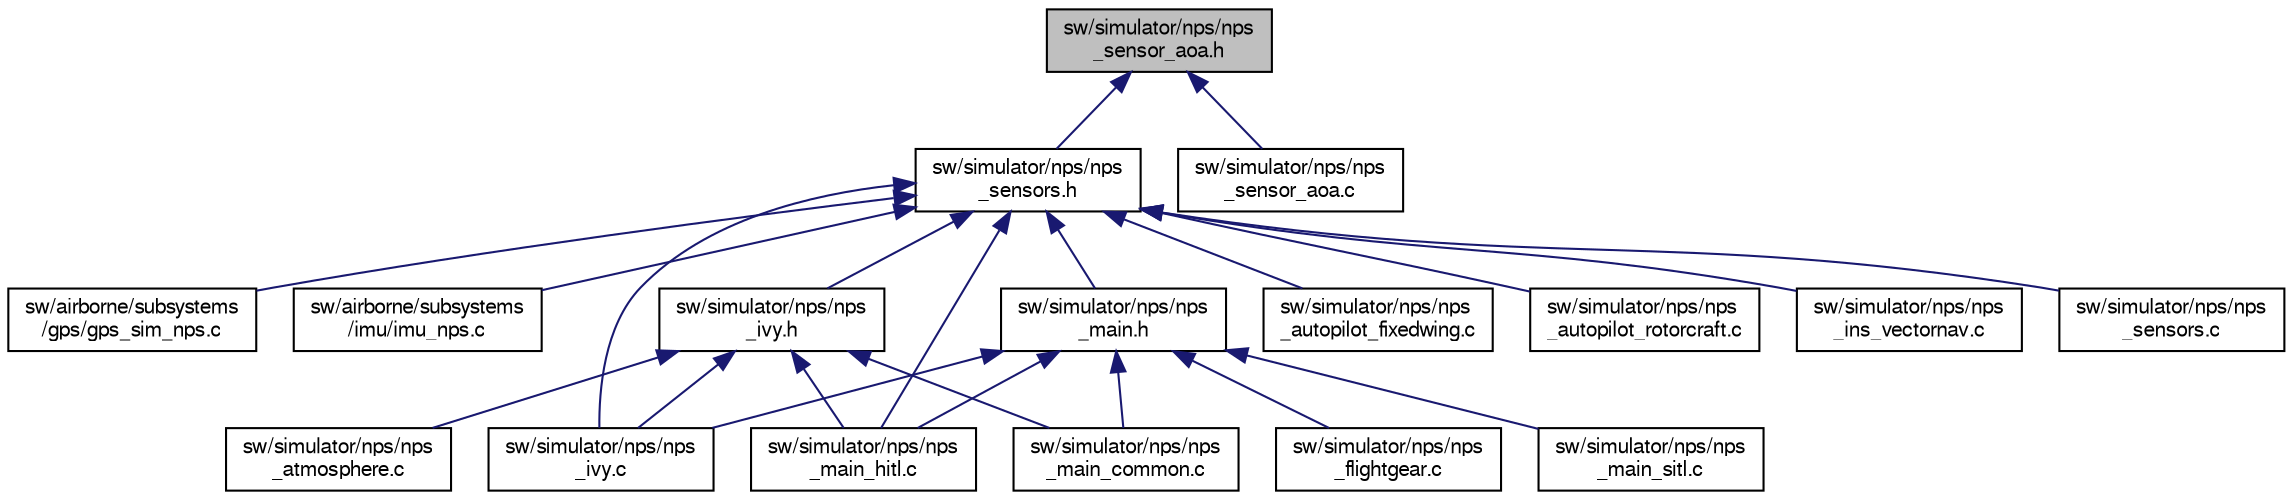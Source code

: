 digraph "sw/simulator/nps/nps_sensor_aoa.h"
{
  edge [fontname="FreeSans",fontsize="10",labelfontname="FreeSans",labelfontsize="10"];
  node [fontname="FreeSans",fontsize="10",shape=record];
  Node1 [label="sw/simulator/nps/nps\l_sensor_aoa.h",height=0.2,width=0.4,color="black", fillcolor="grey75", style="filled", fontcolor="black"];
  Node1 -> Node2 [dir="back",color="midnightblue",fontsize="10",style="solid",fontname="FreeSans"];
  Node2 [label="sw/simulator/nps/nps\l_sensors.h",height=0.2,width=0.4,color="black", fillcolor="white", style="filled",URL="$nps__sensors_8h.html"];
  Node2 -> Node3 [dir="back",color="midnightblue",fontsize="10",style="solid",fontname="FreeSans"];
  Node3 [label="sw/airborne/subsystems\l/gps/gps_sim_nps.c",height=0.2,width=0.4,color="black", fillcolor="white", style="filled",URL="$gps__sim__nps_8c.html"];
  Node2 -> Node4 [dir="back",color="midnightblue",fontsize="10",style="solid",fontname="FreeSans"];
  Node4 [label="sw/airborne/subsystems\l/imu/imu_nps.c",height=0.2,width=0.4,color="black", fillcolor="white", style="filled",URL="$imu__nps_8c.html"];
  Node2 -> Node5 [dir="back",color="midnightblue",fontsize="10",style="solid",fontname="FreeSans"];
  Node5 [label="sw/simulator/nps/nps\l_ivy.h",height=0.2,width=0.4,color="black", fillcolor="white", style="filled",URL="$nps__ivy_8h.html"];
  Node5 -> Node6 [dir="back",color="midnightblue",fontsize="10",style="solid",fontname="FreeSans"];
  Node6 [label="sw/simulator/nps/nps\l_atmosphere.c",height=0.2,width=0.4,color="black", fillcolor="white", style="filled",URL="$nps__atmosphere_8c.html",tooltip="Atmosphere model (pressure, wind) for NPS. "];
  Node5 -> Node7 [dir="back",color="midnightblue",fontsize="10",style="solid",fontname="FreeSans"];
  Node7 [label="sw/simulator/nps/nps\l_ivy.c",height=0.2,width=0.4,color="black", fillcolor="white", style="filled",URL="$nps__ivy_8c.html"];
  Node5 -> Node8 [dir="back",color="midnightblue",fontsize="10",style="solid",fontname="FreeSans"];
  Node8 [label="sw/simulator/nps/nps\l_main_common.c",height=0.2,width=0.4,color="black", fillcolor="white", style="filled",URL="$nps__main__common_8c.html"];
  Node5 -> Node9 [dir="back",color="midnightblue",fontsize="10",style="solid",fontname="FreeSans"];
  Node9 [label="sw/simulator/nps/nps\l_main_hitl.c",height=0.2,width=0.4,color="black", fillcolor="white", style="filled",URL="$nps__main__hitl_8c.html"];
  Node2 -> Node10 [dir="back",color="midnightblue",fontsize="10",style="solid",fontname="FreeSans"];
  Node10 [label="sw/simulator/nps/nps\l_autopilot_fixedwing.c",height=0.2,width=0.4,color="black", fillcolor="white", style="filled",URL="$nps__autopilot__fixedwing_8c.html"];
  Node2 -> Node11 [dir="back",color="midnightblue",fontsize="10",style="solid",fontname="FreeSans"];
  Node11 [label="sw/simulator/nps/nps\l_autopilot_rotorcraft.c",height=0.2,width=0.4,color="black", fillcolor="white", style="filled",URL="$nps__autopilot__rotorcraft_8c.html"];
  Node2 -> Node12 [dir="back",color="midnightblue",fontsize="10",style="solid",fontname="FreeSans"];
  Node12 [label="sw/simulator/nps/nps\l_main.h",height=0.2,width=0.4,color="black", fillcolor="white", style="filled",URL="$nps__main_8h.html"];
  Node12 -> Node13 [dir="back",color="midnightblue",fontsize="10",style="solid",fontname="FreeSans"];
  Node13 [label="sw/simulator/nps/nps\l_flightgear.c",height=0.2,width=0.4,color="black", fillcolor="white", style="filled",URL="$nps__flightgear_8c.html"];
  Node12 -> Node7 [dir="back",color="midnightblue",fontsize="10",style="solid",fontname="FreeSans"];
  Node12 -> Node8 [dir="back",color="midnightblue",fontsize="10",style="solid",fontname="FreeSans"];
  Node12 -> Node9 [dir="back",color="midnightblue",fontsize="10",style="solid",fontname="FreeSans"];
  Node12 -> Node14 [dir="back",color="midnightblue",fontsize="10",style="solid",fontname="FreeSans"];
  Node14 [label="sw/simulator/nps/nps\l_main_sitl.c",height=0.2,width=0.4,color="black", fillcolor="white", style="filled",URL="$nps__main__sitl_8c.html"];
  Node2 -> Node15 [dir="back",color="midnightblue",fontsize="10",style="solid",fontname="FreeSans"];
  Node15 [label="sw/simulator/nps/nps\l_ins_vectornav.c",height=0.2,width=0.4,color="black", fillcolor="white", style="filled",URL="$nps__ins__vectornav_8c.html"];
  Node2 -> Node7 [dir="back",color="midnightblue",fontsize="10",style="solid",fontname="FreeSans"];
  Node2 -> Node9 [dir="back",color="midnightblue",fontsize="10",style="solid",fontname="FreeSans"];
  Node2 -> Node16 [dir="back",color="midnightblue",fontsize="10",style="solid",fontname="FreeSans"];
  Node16 [label="sw/simulator/nps/nps\l_sensors.c",height=0.2,width=0.4,color="black", fillcolor="white", style="filled",URL="$nps__sensors_8c.html"];
  Node1 -> Node17 [dir="back",color="midnightblue",fontsize="10",style="solid",fontname="FreeSans"];
  Node17 [label="sw/simulator/nps/nps\l_sensor_aoa.c",height=0.2,width=0.4,color="black", fillcolor="white", style="filled",URL="$nps__sensor__aoa_8c.html",tooltip="Simulated Angle of Attack of the Wind for NPS simulator. "];
}
